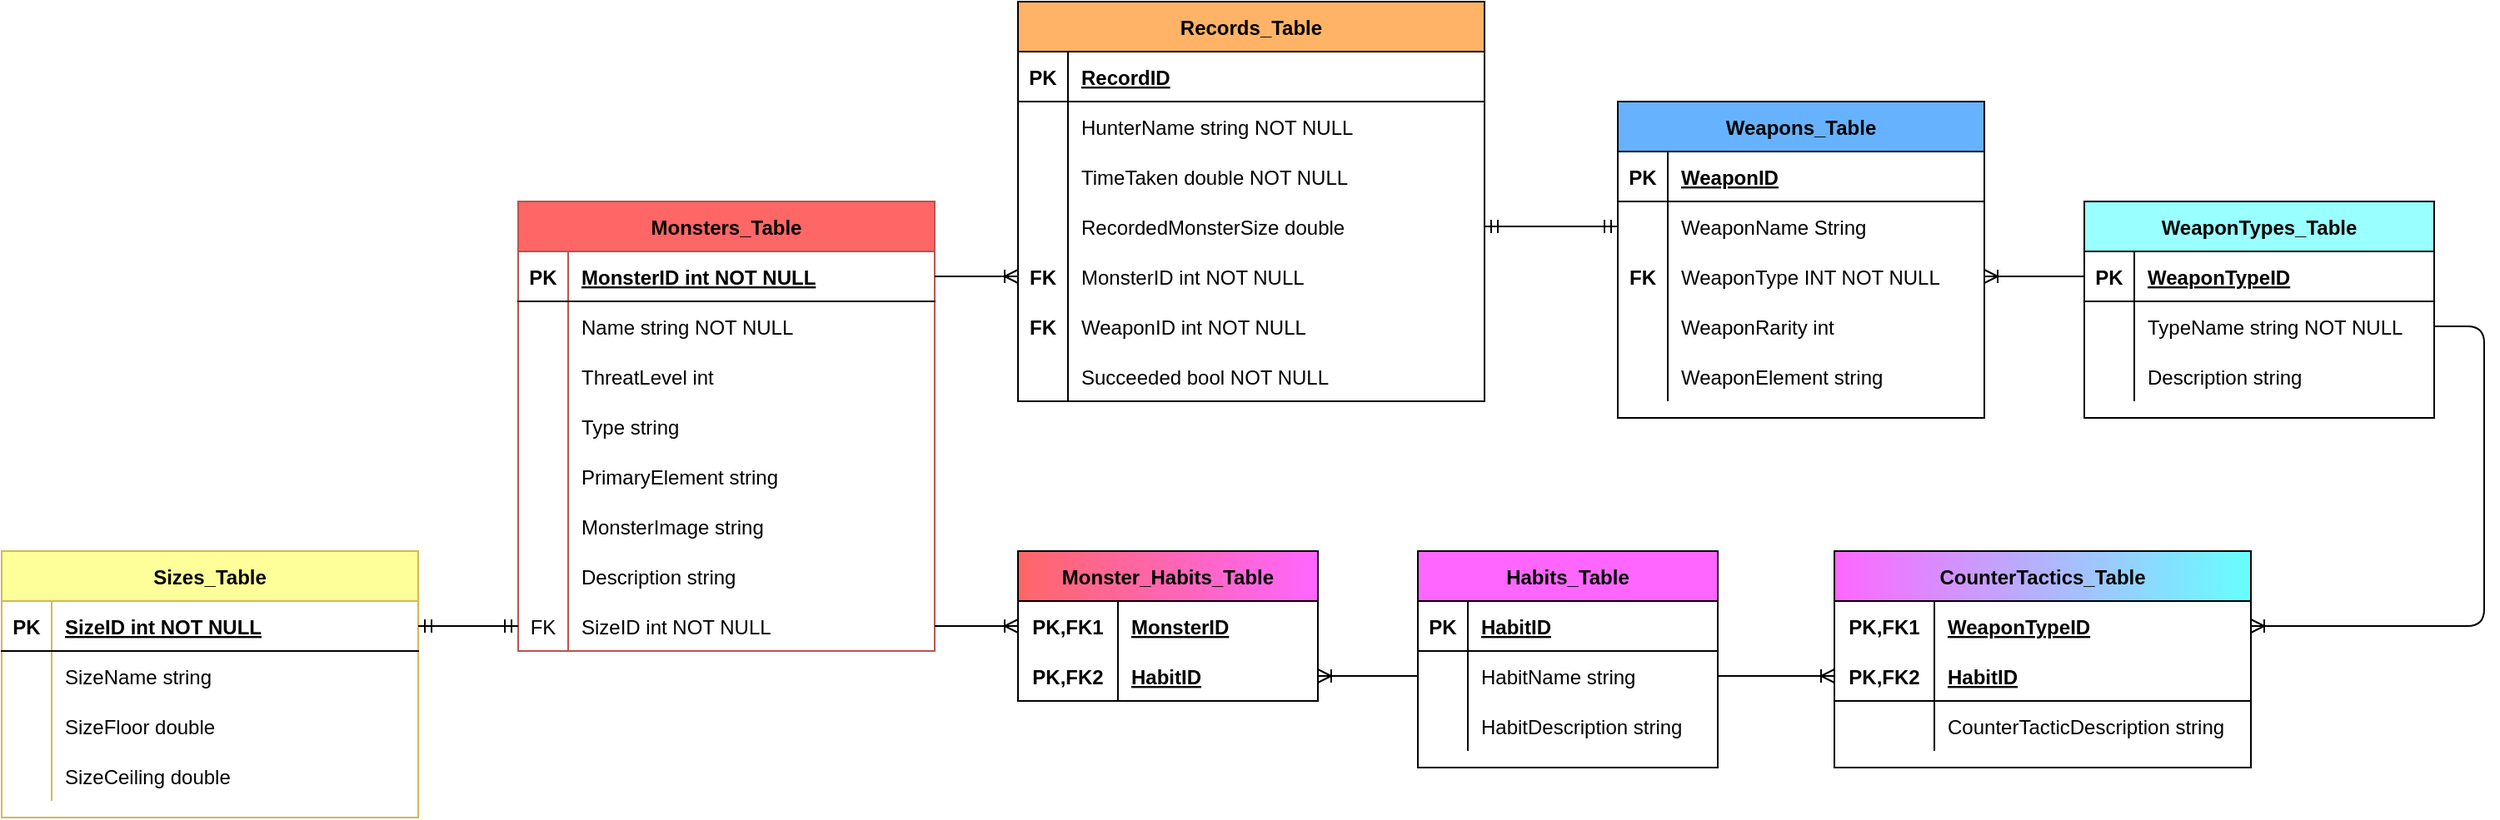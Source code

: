 <mxfile version="14.9.3" type="device"><diagram id="R2lEEEUBdFMjLlhIrx00" name="Page-1"><mxGraphModel dx="2523" dy="896" grid="1" gridSize="10" guides="1" tooltips="1" connect="1" arrows="1" fold="1" page="1" pageScale="1" pageWidth="850" pageHeight="1100" background="none" math="0" shadow="0" extFonts="Permanent Marker^https://fonts.googleapis.com/css?family=Permanent+Marker"><root><mxCell id="0"/><mxCell id="1" parent="0"/><mxCell id="C-vyLk0tnHw3VtMMgP7b-2" value="Sizes_Table" style="shape=table;startSize=30;container=1;collapsible=1;childLayout=tableLayout;fixedRows=1;rowLines=0;fontStyle=1;align=center;resizeLast=1;strokeColor=#d6b656;fillColor=#FFFF99;" parent="1" vertex="1"><mxGeometry x="-420" y="460" width="250" height="160" as="geometry"/></mxCell><mxCell id="C-vyLk0tnHw3VtMMgP7b-3" value="" style="shape=partialRectangle;collapsible=0;dropTarget=0;pointerEvents=0;fillColor=none;points=[[0,0.5],[1,0.5]];portConstraint=eastwest;top=0;left=0;right=0;bottom=1;" parent="C-vyLk0tnHw3VtMMgP7b-2" vertex="1"><mxGeometry y="30" width="250" height="30" as="geometry"/></mxCell><mxCell id="C-vyLk0tnHw3VtMMgP7b-4" value="PK" style="shape=partialRectangle;overflow=hidden;connectable=0;fillColor=none;top=0;left=0;bottom=0;right=0;fontStyle=1;" parent="C-vyLk0tnHw3VtMMgP7b-3" vertex="1"><mxGeometry width="30" height="30" as="geometry"/></mxCell><mxCell id="C-vyLk0tnHw3VtMMgP7b-5" value="SizeID int NOT NULL" style="shape=partialRectangle;overflow=hidden;connectable=0;fillColor=none;top=0;left=0;bottom=0;right=0;align=left;spacingLeft=6;fontStyle=5;" parent="C-vyLk0tnHw3VtMMgP7b-3" vertex="1"><mxGeometry x="30" width="220" height="30" as="geometry"/></mxCell><mxCell id="C-vyLk0tnHw3VtMMgP7b-6" value="" style="shape=partialRectangle;collapsible=0;dropTarget=0;pointerEvents=0;fillColor=none;points=[[0,0.5],[1,0.5]];portConstraint=eastwest;top=0;left=0;right=0;bottom=0;" parent="C-vyLk0tnHw3VtMMgP7b-2" vertex="1"><mxGeometry y="60" width="250" height="30" as="geometry"/></mxCell><mxCell id="C-vyLk0tnHw3VtMMgP7b-7" value="" style="shape=partialRectangle;overflow=hidden;connectable=0;fillColor=none;top=0;left=0;bottom=0;right=0;" parent="C-vyLk0tnHw3VtMMgP7b-6" vertex="1"><mxGeometry width="30" height="30" as="geometry"/></mxCell><mxCell id="C-vyLk0tnHw3VtMMgP7b-8" value="SizeName string" style="shape=partialRectangle;overflow=hidden;connectable=0;fillColor=none;top=0;left=0;bottom=0;right=0;align=left;spacingLeft=6;" parent="C-vyLk0tnHw3VtMMgP7b-6" vertex="1"><mxGeometry x="30" width="220" height="30" as="geometry"/></mxCell><mxCell id="C-vyLk0tnHw3VtMMgP7b-9" value="" style="shape=partialRectangle;collapsible=0;dropTarget=0;pointerEvents=0;fillColor=none;points=[[0,0.5],[1,0.5]];portConstraint=eastwest;top=0;left=0;right=0;bottom=0;" parent="C-vyLk0tnHw3VtMMgP7b-2" vertex="1"><mxGeometry y="90" width="250" height="30" as="geometry"/></mxCell><mxCell id="C-vyLk0tnHw3VtMMgP7b-10" value="" style="shape=partialRectangle;overflow=hidden;connectable=0;fillColor=none;top=0;left=0;bottom=0;right=0;" parent="C-vyLk0tnHw3VtMMgP7b-9" vertex="1"><mxGeometry width="30" height="30" as="geometry"/></mxCell><mxCell id="C-vyLk0tnHw3VtMMgP7b-11" value="SizeFloor double" style="shape=partialRectangle;overflow=hidden;connectable=0;fillColor=none;top=0;left=0;bottom=0;right=0;align=left;spacingLeft=6;" parent="C-vyLk0tnHw3VtMMgP7b-9" vertex="1"><mxGeometry x="30" width="220" height="30" as="geometry"/></mxCell><mxCell id="NwAMwx6ZQYMS0tNqNOIO-23" style="shape=partialRectangle;collapsible=0;dropTarget=0;pointerEvents=0;fillColor=none;points=[[0,0.5],[1,0.5]];portConstraint=eastwest;top=0;left=0;right=0;bottom=0;" vertex="1" parent="C-vyLk0tnHw3VtMMgP7b-2"><mxGeometry y="120" width="250" height="30" as="geometry"/></mxCell><mxCell id="NwAMwx6ZQYMS0tNqNOIO-24" style="shape=partialRectangle;overflow=hidden;connectable=0;fillColor=none;top=0;left=0;bottom=0;right=0;" vertex="1" parent="NwAMwx6ZQYMS0tNqNOIO-23"><mxGeometry width="30" height="30" as="geometry"/></mxCell><mxCell id="NwAMwx6ZQYMS0tNqNOIO-25" value="SizeCeiling double" style="shape=partialRectangle;overflow=hidden;connectable=0;fillColor=none;top=0;left=0;bottom=0;right=0;align=left;spacingLeft=6;" vertex="1" parent="NwAMwx6ZQYMS0tNqNOIO-23"><mxGeometry x="30" width="220" height="30" as="geometry"/></mxCell><mxCell id="C-vyLk0tnHw3VtMMgP7b-23" value="Monsters_Table" style="shape=table;startSize=30;container=1;collapsible=1;childLayout=tableLayout;fixedRows=1;rowLines=0;fontStyle=1;align=center;resizeLast=1;strokeColor=#b85450;fillColor=#FF6666;" parent="1" vertex="1"><mxGeometry x="-110" y="250" width="250" height="270" as="geometry"/></mxCell><mxCell id="C-vyLk0tnHw3VtMMgP7b-24" value="" style="shape=partialRectangle;collapsible=0;dropTarget=0;pointerEvents=0;fillColor=none;points=[[0,0.5],[1,0.5]];portConstraint=eastwest;top=0;left=0;right=0;bottom=1;" parent="C-vyLk0tnHw3VtMMgP7b-23" vertex="1"><mxGeometry y="30" width="250" height="30" as="geometry"/></mxCell><mxCell id="C-vyLk0tnHw3VtMMgP7b-25" value="PK" style="shape=partialRectangle;overflow=hidden;connectable=0;fillColor=none;top=0;left=0;bottom=0;right=0;fontStyle=1;" parent="C-vyLk0tnHw3VtMMgP7b-24" vertex="1"><mxGeometry width="30" height="30" as="geometry"/></mxCell><mxCell id="C-vyLk0tnHw3VtMMgP7b-26" value="MonsterID int NOT NULL" style="shape=partialRectangle;overflow=hidden;connectable=0;fillColor=none;top=0;left=0;bottom=0;right=0;align=left;spacingLeft=6;fontStyle=5;" parent="C-vyLk0tnHw3VtMMgP7b-24" vertex="1"><mxGeometry x="30" width="220" height="30" as="geometry"/></mxCell><mxCell id="C-vyLk0tnHw3VtMMgP7b-27" value="" style="shape=partialRectangle;collapsible=0;dropTarget=0;pointerEvents=0;fillColor=none;points=[[0,0.5],[1,0.5]];portConstraint=eastwest;top=0;left=0;right=0;bottom=0;" parent="C-vyLk0tnHw3VtMMgP7b-23" vertex="1"><mxGeometry y="60" width="250" height="30" as="geometry"/></mxCell><mxCell id="C-vyLk0tnHw3VtMMgP7b-28" value="" style="shape=partialRectangle;overflow=hidden;connectable=0;fillColor=none;top=0;left=0;bottom=0;right=0;" parent="C-vyLk0tnHw3VtMMgP7b-27" vertex="1"><mxGeometry width="30" height="30" as="geometry"/></mxCell><mxCell id="C-vyLk0tnHw3VtMMgP7b-29" value="Name string NOT NULL" style="shape=partialRectangle;overflow=hidden;connectable=0;fillColor=none;top=0;left=0;bottom=0;right=0;align=left;spacingLeft=6;" parent="C-vyLk0tnHw3VtMMgP7b-27" vertex="1"><mxGeometry x="30" width="220" height="30" as="geometry"/></mxCell><mxCell id="NwAMwx6ZQYMS0tNqNOIO-2" style="shape=partialRectangle;collapsible=0;dropTarget=0;pointerEvents=0;fillColor=none;points=[[0,0.5],[1,0.5]];portConstraint=eastwest;top=0;left=0;right=0;bottom=0;" vertex="1" parent="C-vyLk0tnHw3VtMMgP7b-23"><mxGeometry y="90" width="250" height="30" as="geometry"/></mxCell><mxCell id="NwAMwx6ZQYMS0tNqNOIO-3" style="shape=partialRectangle;overflow=hidden;connectable=0;fillColor=none;top=0;left=0;bottom=0;right=0;" vertex="1" parent="NwAMwx6ZQYMS0tNqNOIO-2"><mxGeometry width="30" height="30" as="geometry"/></mxCell><mxCell id="NwAMwx6ZQYMS0tNqNOIO-4" value="ThreatLevel int " style="shape=partialRectangle;overflow=hidden;connectable=0;fillColor=none;top=0;left=0;bottom=0;right=0;align=left;spacingLeft=6;" vertex="1" parent="NwAMwx6ZQYMS0tNqNOIO-2"><mxGeometry x="30" width="220" height="30" as="geometry"/></mxCell><mxCell id="NwAMwx6ZQYMS0tNqNOIO-11" style="shape=partialRectangle;collapsible=0;dropTarget=0;pointerEvents=0;fillColor=none;points=[[0,0.5],[1,0.5]];portConstraint=eastwest;top=0;left=0;right=0;bottom=0;" vertex="1" parent="C-vyLk0tnHw3VtMMgP7b-23"><mxGeometry y="120" width="250" height="30" as="geometry"/></mxCell><mxCell id="NwAMwx6ZQYMS0tNqNOIO-12" style="shape=partialRectangle;overflow=hidden;connectable=0;fillColor=none;top=0;left=0;bottom=0;right=0;" vertex="1" parent="NwAMwx6ZQYMS0tNqNOIO-11"><mxGeometry width="30" height="30" as="geometry"/></mxCell><mxCell id="NwAMwx6ZQYMS0tNqNOIO-13" value="Type string" style="shape=partialRectangle;overflow=hidden;connectable=0;fillColor=none;top=0;left=0;bottom=0;right=0;align=left;spacingLeft=6;" vertex="1" parent="NwAMwx6ZQYMS0tNqNOIO-11"><mxGeometry x="30" width="220" height="30" as="geometry"/></mxCell><mxCell id="NwAMwx6ZQYMS0tNqNOIO-8" style="shape=partialRectangle;collapsible=0;dropTarget=0;pointerEvents=0;fillColor=none;points=[[0,0.5],[1,0.5]];portConstraint=eastwest;top=0;left=0;right=0;bottom=0;" vertex="1" parent="C-vyLk0tnHw3VtMMgP7b-23"><mxGeometry y="150" width="250" height="30" as="geometry"/></mxCell><mxCell id="NwAMwx6ZQYMS0tNqNOIO-9" style="shape=partialRectangle;overflow=hidden;connectable=0;fillColor=none;top=0;left=0;bottom=0;right=0;" vertex="1" parent="NwAMwx6ZQYMS0tNqNOIO-8"><mxGeometry width="30" height="30" as="geometry"/></mxCell><mxCell id="NwAMwx6ZQYMS0tNqNOIO-10" value="PrimaryElement string" style="shape=partialRectangle;overflow=hidden;connectable=0;fillColor=none;top=0;left=0;bottom=0;right=0;align=left;spacingLeft=6;" vertex="1" parent="NwAMwx6ZQYMS0tNqNOIO-8"><mxGeometry x="30" width="220" height="30" as="geometry"/></mxCell><mxCell id="NwAMwx6ZQYMS0tNqNOIO-5" style="shape=partialRectangle;collapsible=0;dropTarget=0;pointerEvents=0;fillColor=none;points=[[0,0.5],[1,0.5]];portConstraint=eastwest;top=0;left=0;right=0;bottom=0;" vertex="1" parent="C-vyLk0tnHw3VtMMgP7b-23"><mxGeometry y="180" width="250" height="30" as="geometry"/></mxCell><mxCell id="NwAMwx6ZQYMS0tNqNOIO-6" style="shape=partialRectangle;overflow=hidden;connectable=0;fillColor=none;top=0;left=0;bottom=0;right=0;" vertex="1" parent="NwAMwx6ZQYMS0tNqNOIO-5"><mxGeometry width="30" height="30" as="geometry"/></mxCell><mxCell id="NwAMwx6ZQYMS0tNqNOIO-7" value="MonsterImage string" style="shape=partialRectangle;overflow=hidden;connectable=0;fillColor=none;top=0;left=0;bottom=0;right=0;align=left;spacingLeft=6;" vertex="1" parent="NwAMwx6ZQYMS0tNqNOIO-5"><mxGeometry x="30" width="220" height="30" as="geometry"/></mxCell><mxCell id="NwAMwx6ZQYMS0tNqNOIO-20" style="shape=partialRectangle;collapsible=0;dropTarget=0;pointerEvents=0;fillColor=none;points=[[0,0.5],[1,0.5]];portConstraint=eastwest;top=0;left=0;right=0;bottom=0;" vertex="1" parent="C-vyLk0tnHw3VtMMgP7b-23"><mxGeometry y="210" width="250" height="30" as="geometry"/></mxCell><mxCell id="NwAMwx6ZQYMS0tNqNOIO-21" style="shape=partialRectangle;overflow=hidden;connectable=0;fillColor=none;top=0;left=0;bottom=0;right=0;" vertex="1" parent="NwAMwx6ZQYMS0tNqNOIO-20"><mxGeometry width="30" height="30" as="geometry"/></mxCell><mxCell id="NwAMwx6ZQYMS0tNqNOIO-22" value="Description string" style="shape=partialRectangle;overflow=hidden;connectable=0;fillColor=none;top=0;left=0;bottom=0;right=0;align=left;spacingLeft=6;" vertex="1" parent="NwAMwx6ZQYMS0tNqNOIO-20"><mxGeometry x="30" width="220" height="30" as="geometry"/></mxCell><mxCell id="NwAMwx6ZQYMS0tNqNOIO-17" style="shape=partialRectangle;collapsible=0;dropTarget=0;pointerEvents=0;fillColor=none;points=[[0,0.5],[1,0.5]];portConstraint=eastwest;top=0;left=0;right=0;bottom=0;" vertex="1" parent="C-vyLk0tnHw3VtMMgP7b-23"><mxGeometry y="240" width="250" height="30" as="geometry"/></mxCell><mxCell id="NwAMwx6ZQYMS0tNqNOIO-18" value="FK" style="shape=partialRectangle;overflow=hidden;connectable=0;fillColor=none;top=0;left=0;bottom=0;right=0;" vertex="1" parent="NwAMwx6ZQYMS0tNqNOIO-17"><mxGeometry width="30" height="30" as="geometry"/></mxCell><mxCell id="NwAMwx6ZQYMS0tNqNOIO-19" value="SizeID int NOT NULL" style="shape=partialRectangle;overflow=hidden;connectable=0;fillColor=none;top=0;left=0;bottom=0;right=0;align=left;spacingLeft=6;" vertex="1" parent="NwAMwx6ZQYMS0tNqNOIO-17"><mxGeometry x="30" width="220" height="30" as="geometry"/></mxCell><mxCell id="NwAMwx6ZQYMS0tNqNOIO-48" value="Habits_Table" style="shape=table;startSize=30;container=1;collapsible=1;childLayout=tableLayout;fixedRows=1;rowLines=0;fontStyle=1;align=center;resizeLast=1;fillColor=#FF66FF;" vertex="1" parent="1"><mxGeometry x="430" y="460" width="180" height="130" as="geometry"/></mxCell><mxCell id="NwAMwx6ZQYMS0tNqNOIO-49" value="" style="shape=partialRectangle;collapsible=0;dropTarget=0;pointerEvents=0;fillColor=none;top=0;left=0;bottom=1;right=0;points=[[0,0.5],[1,0.5]];portConstraint=eastwest;" vertex="1" parent="NwAMwx6ZQYMS0tNqNOIO-48"><mxGeometry y="30" width="180" height="30" as="geometry"/></mxCell><mxCell id="NwAMwx6ZQYMS0tNqNOIO-50" value="PK" style="shape=partialRectangle;connectable=0;fillColor=none;top=0;left=0;bottom=0;right=0;fontStyle=1;overflow=hidden;" vertex="1" parent="NwAMwx6ZQYMS0tNqNOIO-49"><mxGeometry width="30" height="30" as="geometry"/></mxCell><mxCell id="NwAMwx6ZQYMS0tNqNOIO-51" value="HabitID" style="shape=partialRectangle;connectable=0;fillColor=none;top=0;left=0;bottom=0;right=0;align=left;spacingLeft=6;fontStyle=5;overflow=hidden;" vertex="1" parent="NwAMwx6ZQYMS0tNqNOIO-49"><mxGeometry x="30" width="150" height="30" as="geometry"/></mxCell><mxCell id="NwAMwx6ZQYMS0tNqNOIO-52" value="" style="shape=partialRectangle;collapsible=0;dropTarget=0;pointerEvents=0;fillColor=none;top=0;left=0;bottom=0;right=0;points=[[0,0.5],[1,0.5]];portConstraint=eastwest;" vertex="1" parent="NwAMwx6ZQYMS0tNqNOIO-48"><mxGeometry y="60" width="180" height="30" as="geometry"/></mxCell><mxCell id="NwAMwx6ZQYMS0tNqNOIO-53" value="" style="shape=partialRectangle;connectable=0;fillColor=none;top=0;left=0;bottom=0;right=0;editable=1;overflow=hidden;" vertex="1" parent="NwAMwx6ZQYMS0tNqNOIO-52"><mxGeometry width="30" height="30" as="geometry"/></mxCell><mxCell id="NwAMwx6ZQYMS0tNqNOIO-54" value="HabitName string" style="shape=partialRectangle;connectable=0;fillColor=none;top=0;left=0;bottom=0;right=0;align=left;spacingLeft=6;overflow=hidden;" vertex="1" parent="NwAMwx6ZQYMS0tNqNOIO-52"><mxGeometry x="30" width="150" height="30" as="geometry"/></mxCell><mxCell id="NwAMwx6ZQYMS0tNqNOIO-55" value="" style="shape=partialRectangle;collapsible=0;dropTarget=0;pointerEvents=0;fillColor=none;top=0;left=0;bottom=0;right=0;points=[[0,0.5],[1,0.5]];portConstraint=eastwest;" vertex="1" parent="NwAMwx6ZQYMS0tNqNOIO-48"><mxGeometry y="90" width="180" height="30" as="geometry"/></mxCell><mxCell id="NwAMwx6ZQYMS0tNqNOIO-56" value="" style="shape=partialRectangle;connectable=0;fillColor=none;top=0;left=0;bottom=0;right=0;editable=1;overflow=hidden;" vertex="1" parent="NwAMwx6ZQYMS0tNqNOIO-55"><mxGeometry width="30" height="30" as="geometry"/></mxCell><mxCell id="NwAMwx6ZQYMS0tNqNOIO-57" value="HabitDescription string" style="shape=partialRectangle;connectable=0;fillColor=none;top=0;left=0;bottom=0;right=0;align=left;spacingLeft=6;overflow=hidden;" vertex="1" parent="NwAMwx6ZQYMS0tNqNOIO-55"><mxGeometry x="30" width="150" height="30" as="geometry"/></mxCell><mxCell id="NwAMwx6ZQYMS0tNqNOIO-74" value="CounterTactics_Table" style="shape=table;startSize=30;container=1;collapsible=1;childLayout=tableLayout;fixedRows=1;rowLines=0;fontStyle=1;align=center;resizeLast=1;gradientDirection=east;fillColor=#FF66FF;gradientColor=#66FFFF;" vertex="1" parent="1"><mxGeometry x="680" y="460" width="250" height="130" as="geometry"/></mxCell><mxCell id="NwAMwx6ZQYMS0tNqNOIO-75" value="" style="shape=partialRectangle;collapsible=0;dropTarget=0;pointerEvents=0;fillColor=none;top=0;left=0;bottom=0;right=0;points=[[0,0.5],[1,0.5]];portConstraint=eastwest;" vertex="1" parent="NwAMwx6ZQYMS0tNqNOIO-74"><mxGeometry y="30" width="250" height="30" as="geometry"/></mxCell><mxCell id="NwAMwx6ZQYMS0tNqNOIO-76" value="PK,FK1" style="shape=partialRectangle;connectable=0;fillColor=none;top=0;left=0;bottom=0;right=0;fontStyle=1;overflow=hidden;" vertex="1" parent="NwAMwx6ZQYMS0tNqNOIO-75"><mxGeometry width="60" height="30" as="geometry"/></mxCell><mxCell id="NwAMwx6ZQYMS0tNqNOIO-77" value="WeaponTypeID" style="shape=partialRectangle;connectable=0;fillColor=none;top=0;left=0;bottom=0;right=0;align=left;spacingLeft=6;fontStyle=5;overflow=hidden;" vertex="1" parent="NwAMwx6ZQYMS0tNqNOIO-75"><mxGeometry x="60" width="190" height="30" as="geometry"/></mxCell><mxCell id="NwAMwx6ZQYMS0tNqNOIO-78" value="" style="shape=partialRectangle;collapsible=0;dropTarget=0;pointerEvents=0;fillColor=none;top=0;left=0;bottom=1;right=0;points=[[0,0.5],[1,0.5]];portConstraint=eastwest;" vertex="1" parent="NwAMwx6ZQYMS0tNqNOIO-74"><mxGeometry y="60" width="250" height="30" as="geometry"/></mxCell><mxCell id="NwAMwx6ZQYMS0tNqNOIO-79" value="PK,FK2" style="shape=partialRectangle;connectable=0;fillColor=none;top=0;left=0;bottom=0;right=0;fontStyle=1;overflow=hidden;" vertex="1" parent="NwAMwx6ZQYMS0tNqNOIO-78"><mxGeometry width="60" height="30" as="geometry"/></mxCell><mxCell id="NwAMwx6ZQYMS0tNqNOIO-80" value="HabitID" style="shape=partialRectangle;connectable=0;fillColor=none;top=0;left=0;bottom=0;right=0;align=left;spacingLeft=6;fontStyle=5;overflow=hidden;" vertex="1" parent="NwAMwx6ZQYMS0tNqNOIO-78"><mxGeometry x="60" width="190" height="30" as="geometry"/></mxCell><mxCell id="NwAMwx6ZQYMS0tNqNOIO-81" value="" style="shape=partialRectangle;collapsible=0;dropTarget=0;pointerEvents=0;fillColor=none;top=0;left=0;bottom=0;right=0;points=[[0,0.5],[1,0.5]];portConstraint=eastwest;" vertex="1" parent="NwAMwx6ZQYMS0tNqNOIO-74"><mxGeometry y="90" width="250" height="30" as="geometry"/></mxCell><mxCell id="NwAMwx6ZQYMS0tNqNOIO-82" value="" style="shape=partialRectangle;connectable=0;fillColor=none;top=0;left=0;bottom=0;right=0;editable=1;overflow=hidden;" vertex="1" parent="NwAMwx6ZQYMS0tNqNOIO-81"><mxGeometry width="60" height="30" as="geometry"/></mxCell><mxCell id="NwAMwx6ZQYMS0tNqNOIO-83" value="CounterTacticDescription string" style="shape=partialRectangle;connectable=0;fillColor=none;top=0;left=0;bottom=0;right=0;align=left;spacingLeft=6;overflow=hidden;" vertex="1" parent="NwAMwx6ZQYMS0tNqNOIO-81"><mxGeometry x="60" width="190" height="30" as="geometry"/></mxCell><mxCell id="NwAMwx6ZQYMS0tNqNOIO-87" value="Records_Table" style="shape=table;startSize=30;container=1;collapsible=1;childLayout=tableLayout;fixedRows=1;rowLines=0;fontStyle=1;align=center;resizeLast=1;fillColor=#FFB366;" vertex="1" parent="1"><mxGeometry x="190" y="130" width="280" height="240" as="geometry"/></mxCell><mxCell id="NwAMwx6ZQYMS0tNqNOIO-88" value="" style="shape=partialRectangle;collapsible=0;dropTarget=0;pointerEvents=0;fillColor=none;top=0;left=0;bottom=1;right=0;points=[[0,0.5],[1,0.5]];portConstraint=eastwest;" vertex="1" parent="NwAMwx6ZQYMS0tNqNOIO-87"><mxGeometry y="30" width="280" height="30" as="geometry"/></mxCell><mxCell id="NwAMwx6ZQYMS0tNqNOIO-89" value="PK" style="shape=partialRectangle;connectable=0;fillColor=none;top=0;left=0;bottom=0;right=0;fontStyle=1;overflow=hidden;" vertex="1" parent="NwAMwx6ZQYMS0tNqNOIO-88"><mxGeometry width="30" height="30" as="geometry"/></mxCell><mxCell id="NwAMwx6ZQYMS0tNqNOIO-90" value="RecordID" style="shape=partialRectangle;connectable=0;fillColor=none;top=0;left=0;bottom=0;right=0;align=left;spacingLeft=6;fontStyle=5;overflow=hidden;" vertex="1" parent="NwAMwx6ZQYMS0tNqNOIO-88"><mxGeometry x="30" width="250" height="30" as="geometry"/></mxCell><mxCell id="NwAMwx6ZQYMS0tNqNOIO-91" value="" style="shape=partialRectangle;collapsible=0;dropTarget=0;pointerEvents=0;fillColor=none;top=0;left=0;bottom=0;right=0;points=[[0,0.5],[1,0.5]];portConstraint=eastwest;" vertex="1" parent="NwAMwx6ZQYMS0tNqNOIO-87"><mxGeometry y="60" width="280" height="30" as="geometry"/></mxCell><mxCell id="NwAMwx6ZQYMS0tNqNOIO-92" value="" style="shape=partialRectangle;connectable=0;fillColor=none;top=0;left=0;bottom=0;right=0;editable=1;overflow=hidden;" vertex="1" parent="NwAMwx6ZQYMS0tNqNOIO-91"><mxGeometry width="30" height="30" as="geometry"/></mxCell><mxCell id="NwAMwx6ZQYMS0tNqNOIO-93" value="HunterName string NOT NULL" style="shape=partialRectangle;connectable=0;fillColor=none;top=0;left=0;bottom=0;right=0;align=left;spacingLeft=6;overflow=hidden;" vertex="1" parent="NwAMwx6ZQYMS0tNqNOIO-91"><mxGeometry x="30" width="250" height="30" as="geometry"/></mxCell><mxCell id="NwAMwx6ZQYMS0tNqNOIO-94" value="" style="shape=partialRectangle;collapsible=0;dropTarget=0;pointerEvents=0;fillColor=none;top=0;left=0;bottom=0;right=0;points=[[0,0.5],[1,0.5]];portConstraint=eastwest;" vertex="1" parent="NwAMwx6ZQYMS0tNqNOIO-87"><mxGeometry y="90" width="280" height="30" as="geometry"/></mxCell><mxCell id="NwAMwx6ZQYMS0tNqNOIO-95" value="" style="shape=partialRectangle;connectable=0;fillColor=none;top=0;left=0;bottom=0;right=0;editable=1;overflow=hidden;" vertex="1" parent="NwAMwx6ZQYMS0tNqNOIO-94"><mxGeometry width="30" height="30" as="geometry"/></mxCell><mxCell id="NwAMwx6ZQYMS0tNqNOIO-96" value="TimeTaken double NOT NULL" style="shape=partialRectangle;connectable=0;fillColor=none;top=0;left=0;bottom=0;right=0;align=left;spacingLeft=6;overflow=hidden;" vertex="1" parent="NwAMwx6ZQYMS0tNqNOIO-94"><mxGeometry x="30" width="250" height="30" as="geometry"/></mxCell><mxCell id="NwAMwx6ZQYMS0tNqNOIO-97" value="" style="shape=partialRectangle;collapsible=0;dropTarget=0;pointerEvents=0;fillColor=none;top=0;left=0;bottom=0;right=0;points=[[0,0.5],[1,0.5]];portConstraint=eastwest;" vertex="1" parent="NwAMwx6ZQYMS0tNqNOIO-87"><mxGeometry y="120" width="280" height="30" as="geometry"/></mxCell><mxCell id="NwAMwx6ZQYMS0tNqNOIO-98" value="" style="shape=partialRectangle;connectable=0;fillColor=none;top=0;left=0;bottom=0;right=0;editable=1;overflow=hidden;" vertex="1" parent="NwAMwx6ZQYMS0tNqNOIO-97"><mxGeometry width="30" height="30" as="geometry"/></mxCell><mxCell id="NwAMwx6ZQYMS0tNqNOIO-99" value="RecordedMonsterSize double" style="shape=partialRectangle;connectable=0;fillColor=none;top=0;left=0;bottom=0;right=0;align=left;spacingLeft=6;overflow=hidden;" vertex="1" parent="NwAMwx6ZQYMS0tNqNOIO-97"><mxGeometry x="30" width="250" height="30" as="geometry"/></mxCell><mxCell id="NwAMwx6ZQYMS0tNqNOIO-100" style="shape=partialRectangle;collapsible=0;dropTarget=0;pointerEvents=0;fillColor=none;top=0;left=0;bottom=0;right=0;points=[[0,0.5],[1,0.5]];portConstraint=eastwest;" vertex="1" parent="NwAMwx6ZQYMS0tNqNOIO-87"><mxGeometry y="150" width="280" height="30" as="geometry"/></mxCell><mxCell id="NwAMwx6ZQYMS0tNqNOIO-101" value="FK" style="shape=partialRectangle;connectable=0;fillColor=none;top=0;left=0;bottom=0;right=0;editable=1;overflow=hidden;fontStyle=1" vertex="1" parent="NwAMwx6ZQYMS0tNqNOIO-100"><mxGeometry width="30" height="30" as="geometry"/></mxCell><mxCell id="NwAMwx6ZQYMS0tNqNOIO-102" value="MonsterID int NOT NULL" style="shape=partialRectangle;connectable=0;fillColor=none;top=0;left=0;bottom=0;right=0;align=left;spacingLeft=6;overflow=hidden;" vertex="1" parent="NwAMwx6ZQYMS0tNqNOIO-100"><mxGeometry x="30" width="250" height="30" as="geometry"/></mxCell><mxCell id="NwAMwx6ZQYMS0tNqNOIO-103" style="shape=partialRectangle;collapsible=0;dropTarget=0;pointerEvents=0;fillColor=none;top=0;left=0;bottom=0;right=0;points=[[0,0.5],[1,0.5]];portConstraint=eastwest;" vertex="1" parent="NwAMwx6ZQYMS0tNqNOIO-87"><mxGeometry y="180" width="280" height="30" as="geometry"/></mxCell><mxCell id="NwAMwx6ZQYMS0tNqNOIO-104" value="FK" style="shape=partialRectangle;connectable=0;fillColor=none;top=0;left=0;bottom=0;right=0;editable=1;overflow=hidden;fontStyle=1" vertex="1" parent="NwAMwx6ZQYMS0tNqNOIO-103"><mxGeometry width="30" height="30" as="geometry"/></mxCell><mxCell id="NwAMwx6ZQYMS0tNqNOIO-105" value="WeaponID int NOT NULL" style="shape=partialRectangle;connectable=0;fillColor=none;top=0;left=0;bottom=0;right=0;align=left;spacingLeft=6;overflow=hidden;" vertex="1" parent="NwAMwx6ZQYMS0tNqNOIO-103"><mxGeometry x="30" width="250" height="30" as="geometry"/></mxCell><mxCell id="NwAMwx6ZQYMS0tNqNOIO-151" style="shape=partialRectangle;collapsible=0;dropTarget=0;pointerEvents=0;fillColor=none;top=0;left=0;bottom=0;right=0;points=[[0,0.5],[1,0.5]];portConstraint=eastwest;" vertex="1" parent="NwAMwx6ZQYMS0tNqNOIO-87"><mxGeometry y="210" width="280" height="30" as="geometry"/></mxCell><mxCell id="NwAMwx6ZQYMS0tNqNOIO-152" style="shape=partialRectangle;connectable=0;fillColor=none;top=0;left=0;bottom=0;right=0;editable=1;overflow=hidden;fontStyle=1" vertex="1" parent="NwAMwx6ZQYMS0tNqNOIO-151"><mxGeometry width="30" height="30" as="geometry"/></mxCell><mxCell id="NwAMwx6ZQYMS0tNqNOIO-153" value="Succeeded bool NOT NULL" style="shape=partialRectangle;connectable=0;fillColor=none;top=0;left=0;bottom=0;right=0;align=left;spacingLeft=6;overflow=hidden;" vertex="1" parent="NwAMwx6ZQYMS0tNqNOIO-151"><mxGeometry x="30" width="250" height="30" as="geometry"/></mxCell><mxCell id="NwAMwx6ZQYMS0tNqNOIO-106" value="Weapons_Table" style="shape=table;startSize=30;container=1;collapsible=1;childLayout=tableLayout;fixedRows=1;rowLines=0;fontStyle=1;align=center;resizeLast=1;fillColor=#66B2FF;" vertex="1" parent="1"><mxGeometry x="550" y="190" width="220" height="190" as="geometry"/></mxCell><mxCell id="NwAMwx6ZQYMS0tNqNOIO-107" value="" style="shape=partialRectangle;collapsible=0;dropTarget=0;pointerEvents=0;fillColor=none;top=0;left=0;bottom=1;right=0;points=[[0,0.5],[1,0.5]];portConstraint=eastwest;" vertex="1" parent="NwAMwx6ZQYMS0tNqNOIO-106"><mxGeometry y="30" width="220" height="30" as="geometry"/></mxCell><mxCell id="NwAMwx6ZQYMS0tNqNOIO-108" value="PK" style="shape=partialRectangle;connectable=0;fillColor=none;top=0;left=0;bottom=0;right=0;fontStyle=1;overflow=hidden;" vertex="1" parent="NwAMwx6ZQYMS0tNqNOIO-107"><mxGeometry width="30" height="30" as="geometry"/></mxCell><mxCell id="NwAMwx6ZQYMS0tNqNOIO-109" value="WeaponID" style="shape=partialRectangle;connectable=0;fillColor=none;top=0;left=0;bottom=0;right=0;align=left;spacingLeft=6;fontStyle=5;overflow=hidden;" vertex="1" parent="NwAMwx6ZQYMS0tNqNOIO-107"><mxGeometry x="30" width="190" height="30" as="geometry"/></mxCell><mxCell id="NwAMwx6ZQYMS0tNqNOIO-122" style="shape=partialRectangle;collapsible=0;dropTarget=0;pointerEvents=0;fillColor=none;top=0;left=0;bottom=0;right=0;points=[[0,0.5],[1,0.5]];portConstraint=eastwest;" vertex="1" parent="NwAMwx6ZQYMS0tNqNOIO-106"><mxGeometry y="60" width="220" height="30" as="geometry"/></mxCell><mxCell id="NwAMwx6ZQYMS0tNqNOIO-123" style="shape=partialRectangle;connectable=0;fillColor=none;top=0;left=0;bottom=0;right=0;editable=1;overflow=hidden;" vertex="1" parent="NwAMwx6ZQYMS0tNqNOIO-122"><mxGeometry width="30" height="30" as="geometry"/></mxCell><mxCell id="NwAMwx6ZQYMS0tNqNOIO-124" value="WeaponName String" style="shape=partialRectangle;connectable=0;fillColor=none;top=0;left=0;bottom=0;right=0;align=left;spacingLeft=6;overflow=hidden;" vertex="1" parent="NwAMwx6ZQYMS0tNqNOIO-122"><mxGeometry x="30" width="190" height="30" as="geometry"/></mxCell><mxCell id="NwAMwx6ZQYMS0tNqNOIO-127" style="shape=partialRectangle;collapsible=0;dropTarget=0;pointerEvents=0;fillColor=none;top=0;left=0;bottom=0;right=0;points=[[0,0.5],[1,0.5]];portConstraint=eastwest;" vertex="1" parent="NwAMwx6ZQYMS0tNqNOIO-106"><mxGeometry y="90" width="220" height="30" as="geometry"/></mxCell><mxCell id="NwAMwx6ZQYMS0tNqNOIO-128" value="FK" style="shape=partialRectangle;connectable=0;fillColor=none;top=0;left=0;bottom=0;right=0;editable=1;overflow=hidden;fontStyle=1" vertex="1" parent="NwAMwx6ZQYMS0tNqNOIO-127"><mxGeometry width="30" height="30" as="geometry"/></mxCell><mxCell id="NwAMwx6ZQYMS0tNqNOIO-129" value="WeaponType INT NOT NULL" style="shape=partialRectangle;connectable=0;fillColor=none;top=0;left=0;bottom=0;right=0;align=left;spacingLeft=6;overflow=hidden;" vertex="1" parent="NwAMwx6ZQYMS0tNqNOIO-127"><mxGeometry x="30" width="190" height="30" as="geometry"/></mxCell><mxCell id="NwAMwx6ZQYMS0tNqNOIO-110" value="" style="shape=partialRectangle;collapsible=0;dropTarget=0;pointerEvents=0;fillColor=none;top=0;left=0;bottom=0;right=0;points=[[0,0.5],[1,0.5]];portConstraint=eastwest;" vertex="1" parent="NwAMwx6ZQYMS0tNqNOIO-106"><mxGeometry y="120" width="220" height="30" as="geometry"/></mxCell><mxCell id="NwAMwx6ZQYMS0tNqNOIO-111" value="" style="shape=partialRectangle;connectable=0;fillColor=none;top=0;left=0;bottom=0;right=0;editable=1;overflow=hidden;" vertex="1" parent="NwAMwx6ZQYMS0tNqNOIO-110"><mxGeometry width="30" height="30" as="geometry"/></mxCell><mxCell id="NwAMwx6ZQYMS0tNqNOIO-112" value="WeaponRarity int" style="shape=partialRectangle;connectable=0;fillColor=none;top=0;left=0;bottom=0;right=0;align=left;spacingLeft=6;overflow=hidden;" vertex="1" parent="NwAMwx6ZQYMS0tNqNOIO-110"><mxGeometry x="30" width="190" height="30" as="geometry"/></mxCell><mxCell id="NwAMwx6ZQYMS0tNqNOIO-116" value="" style="shape=partialRectangle;collapsible=0;dropTarget=0;pointerEvents=0;fillColor=none;top=0;left=0;bottom=0;right=0;points=[[0,0.5],[1,0.5]];portConstraint=eastwest;" vertex="1" parent="NwAMwx6ZQYMS0tNqNOIO-106"><mxGeometry y="150" width="220" height="30" as="geometry"/></mxCell><mxCell id="NwAMwx6ZQYMS0tNqNOIO-117" value="" style="shape=partialRectangle;connectable=0;fillColor=none;top=0;left=0;bottom=0;right=0;editable=1;overflow=hidden;" vertex="1" parent="NwAMwx6ZQYMS0tNqNOIO-116"><mxGeometry width="30" height="30" as="geometry"/></mxCell><mxCell id="NwAMwx6ZQYMS0tNqNOIO-118" value="WeaponElement string" style="shape=partialRectangle;connectable=0;fillColor=none;top=0;left=0;bottom=0;right=0;align=left;spacingLeft=6;overflow=hidden;" vertex="1" parent="NwAMwx6ZQYMS0tNqNOIO-116"><mxGeometry x="30" width="190" height="30" as="geometry"/></mxCell><mxCell id="NwAMwx6ZQYMS0tNqNOIO-130" value="" style="edgeStyle=entityRelationEdgeStyle;fontSize=12;html=1;endArrow=ERoneToMany;fontFamily=Helvetica;entryX=0;entryY=0.5;entryDx=0;entryDy=0;exitX=1;exitY=0.5;exitDx=0;exitDy=0;" edge="1" parent="1" source="C-vyLk0tnHw3VtMMgP7b-24" target="NwAMwx6ZQYMS0tNqNOIO-100"><mxGeometry width="100" height="100" relative="1" as="geometry"><mxPoint x="210" y="390" as="sourcePoint"/><mxPoint x="310" y="480" as="targetPoint"/></mxGeometry></mxCell><mxCell id="NwAMwx6ZQYMS0tNqNOIO-131" value="" style="edgeStyle=entityRelationEdgeStyle;fontSize=12;html=1;endArrow=ERmandOne;startArrow=ERmandOne;fontFamily=Helvetica;entryX=1;entryY=0.5;entryDx=0;entryDy=0;exitX=0;exitY=0.5;exitDx=0;exitDy=0;" edge="1" parent="1" source="NwAMwx6ZQYMS0tNqNOIO-122" target="NwAMwx6ZQYMS0tNqNOIO-97"><mxGeometry width="100" height="100" relative="1" as="geometry"><mxPoint x="230" y="410" as="sourcePoint"/><mxPoint x="380" y="430" as="targetPoint"/></mxGeometry></mxCell><mxCell id="NwAMwx6ZQYMS0tNqNOIO-132" value="" style="edgeStyle=entityRelationEdgeStyle;fontSize=12;html=1;endArrow=ERmandOne;startArrow=ERmandOne;fontFamily=Helvetica;entryX=0;entryY=0.5;entryDx=0;entryDy=0;" edge="1" parent="1" source="C-vyLk0tnHw3VtMMgP7b-3" target="NwAMwx6ZQYMS0tNqNOIO-17"><mxGeometry width="100" height="100" relative="1" as="geometry"><mxPoint x="-240" y="630" as="sourcePoint"/><mxPoint x="-140" y="530" as="targetPoint"/></mxGeometry></mxCell><mxCell id="NwAMwx6ZQYMS0tNqNOIO-134" value="" style="edgeStyle=entityRelationEdgeStyle;fontSize=12;html=1;endArrow=ERoneToMany;fontFamily=Helvetica;entryX=1;entryY=0.5;entryDx=0;entryDy=0;exitX=0;exitY=0.5;exitDx=0;exitDy=0;" edge="1" parent="1" source="NwAMwx6ZQYMS0tNqNOIO-52" target="NwAMwx6ZQYMS0tNqNOIO-160"><mxGeometry width="100" height="100" relative="1" as="geometry"><mxPoint x="460" y="640" as="sourcePoint"/><mxPoint x="650" y="530" as="targetPoint"/></mxGeometry></mxCell><mxCell id="NwAMwx6ZQYMS0tNqNOIO-137" value="" style="edgeStyle=entityRelationEdgeStyle;fontSize=12;html=1;endArrow=ERoneToMany;fontFamily=Helvetica;entryX=0;entryY=0.5;entryDx=0;entryDy=0;exitX=1;exitY=0.5;exitDx=0;exitDy=0;" edge="1" parent="1" source="NwAMwx6ZQYMS0tNqNOIO-52" target="NwAMwx6ZQYMS0tNqNOIO-78"><mxGeometry width="100" height="100" relative="1" as="geometry"><mxPoint x="650" y="900" as="sourcePoint"/><mxPoint x="750" y="800" as="targetPoint"/></mxGeometry></mxCell><mxCell id="NwAMwx6ZQYMS0tNqNOIO-138" value="WeaponTypes_Table" style="shape=table;startSize=30;container=1;collapsible=1;childLayout=tableLayout;fixedRows=1;rowLines=0;fontStyle=1;align=center;resizeLast=1;labelBackgroundColor=none;fontFamily=Helvetica;gradientDirection=east;fillColor=#99FFFF;" vertex="1" parent="1"><mxGeometry x="830" y="250" width="210" height="130" as="geometry"/></mxCell><mxCell id="NwAMwx6ZQYMS0tNqNOIO-139" value="" style="shape=partialRectangle;collapsible=0;dropTarget=0;pointerEvents=0;fillColor=none;top=0;left=0;bottom=1;right=0;points=[[0,0.5],[1,0.5]];portConstraint=eastwest;" vertex="1" parent="NwAMwx6ZQYMS0tNqNOIO-138"><mxGeometry y="30" width="210" height="30" as="geometry"/></mxCell><mxCell id="NwAMwx6ZQYMS0tNqNOIO-140" value="PK" style="shape=partialRectangle;connectable=0;fillColor=none;top=0;left=0;bottom=0;right=0;fontStyle=1;overflow=hidden;" vertex="1" parent="NwAMwx6ZQYMS0tNqNOIO-139"><mxGeometry width="30" height="30" as="geometry"/></mxCell><mxCell id="NwAMwx6ZQYMS0tNqNOIO-141" value="WeaponTypeID" style="shape=partialRectangle;connectable=0;fillColor=none;top=0;left=0;bottom=0;right=0;align=left;spacingLeft=6;fontStyle=5;overflow=hidden;" vertex="1" parent="NwAMwx6ZQYMS0tNqNOIO-139"><mxGeometry x="30" width="180" height="30" as="geometry"/></mxCell><mxCell id="NwAMwx6ZQYMS0tNqNOIO-142" value="" style="shape=partialRectangle;collapsible=0;dropTarget=0;pointerEvents=0;fillColor=none;top=0;left=0;bottom=0;right=0;points=[[0,0.5],[1,0.5]];portConstraint=eastwest;" vertex="1" parent="NwAMwx6ZQYMS0tNqNOIO-138"><mxGeometry y="60" width="210" height="30" as="geometry"/></mxCell><mxCell id="NwAMwx6ZQYMS0tNqNOIO-143" value="" style="shape=partialRectangle;connectable=0;fillColor=none;top=0;left=0;bottom=0;right=0;editable=1;overflow=hidden;" vertex="1" parent="NwAMwx6ZQYMS0tNqNOIO-142"><mxGeometry width="30" height="30" as="geometry"/></mxCell><mxCell id="NwAMwx6ZQYMS0tNqNOIO-144" value="TypeName string NOT NULL" style="shape=partialRectangle;connectable=0;fillColor=none;top=0;left=0;bottom=0;right=0;align=left;spacingLeft=6;overflow=hidden;" vertex="1" parent="NwAMwx6ZQYMS0tNqNOIO-142"><mxGeometry x="30" width="180" height="30" as="geometry"/></mxCell><mxCell id="NwAMwx6ZQYMS0tNqNOIO-170" style="shape=partialRectangle;collapsible=0;dropTarget=0;pointerEvents=0;fillColor=none;top=0;left=0;bottom=0;right=0;points=[[0,0.5],[1,0.5]];portConstraint=eastwest;" vertex="1" parent="NwAMwx6ZQYMS0tNqNOIO-138"><mxGeometry y="90" width="210" height="30" as="geometry"/></mxCell><mxCell id="NwAMwx6ZQYMS0tNqNOIO-171" style="shape=partialRectangle;connectable=0;fillColor=none;top=0;left=0;bottom=0;right=0;editable=1;overflow=hidden;" vertex="1" parent="NwAMwx6ZQYMS0tNqNOIO-170"><mxGeometry width="30" height="30" as="geometry"/></mxCell><mxCell id="NwAMwx6ZQYMS0tNqNOIO-172" value="Description string " style="shape=partialRectangle;connectable=0;fillColor=none;top=0;left=0;bottom=0;right=0;align=left;spacingLeft=6;overflow=hidden;" vertex="1" parent="NwAMwx6ZQYMS0tNqNOIO-170"><mxGeometry x="30" width="180" height="30" as="geometry"/></mxCell><mxCell id="NwAMwx6ZQYMS0tNqNOIO-154" value="" style="edgeStyle=entityRelationEdgeStyle;fontSize=12;html=1;endArrow=ERoneToMany;fontFamily=Helvetica;exitX=0;exitY=0.5;exitDx=0;exitDy=0;entryX=1;entryY=0.5;entryDx=0;entryDy=0;" edge="1" parent="1" source="NwAMwx6ZQYMS0tNqNOIO-139" target="NwAMwx6ZQYMS0tNqNOIO-127"><mxGeometry width="100" height="100" relative="1" as="geometry"><mxPoint x="800" y="540" as="sourcePoint"/><mxPoint x="900" y="440" as="targetPoint"/></mxGeometry></mxCell><mxCell id="NwAMwx6ZQYMS0tNqNOIO-155" value="" style="edgeStyle=entityRelationEdgeStyle;fontSize=12;html=1;endArrow=ERoneToMany;fontFamily=Helvetica;entryX=1;entryY=0.5;entryDx=0;entryDy=0;" edge="1" parent="1" source="NwAMwx6ZQYMS0tNqNOIO-142" target="NwAMwx6ZQYMS0tNqNOIO-75"><mxGeometry width="100" height="100" relative="1" as="geometry"><mxPoint x="1080" y="425" as="sourcePoint"/><mxPoint x="1180" y="325" as="targetPoint"/></mxGeometry></mxCell><mxCell id="NwAMwx6ZQYMS0tNqNOIO-156" value="Monster_Habits_Table" style="shape=table;startSize=30;container=1;collapsible=1;childLayout=tableLayout;fixedRows=1;rowLines=0;fontStyle=1;align=center;resizeLast=1;labelBackgroundColor=none;fontFamily=Helvetica;gradientDirection=east;fillColor=#FF6666;gradientColor=#FF66FF;" vertex="1" parent="1"><mxGeometry x="190" y="460" width="180" height="90" as="geometry"/></mxCell><mxCell id="NwAMwx6ZQYMS0tNqNOIO-157" value="" style="shape=partialRectangle;collapsible=0;dropTarget=0;pointerEvents=0;fillColor=none;top=0;left=0;bottom=0;right=0;points=[[0,0.5],[1,0.5]];portConstraint=eastwest;" vertex="1" parent="NwAMwx6ZQYMS0tNqNOIO-156"><mxGeometry y="30" width="180" height="30" as="geometry"/></mxCell><mxCell id="NwAMwx6ZQYMS0tNqNOIO-158" value="PK,FK1" style="shape=partialRectangle;connectable=0;fillColor=none;top=0;left=0;bottom=0;right=0;fontStyle=1;overflow=hidden;" vertex="1" parent="NwAMwx6ZQYMS0tNqNOIO-157"><mxGeometry width="60" height="30" as="geometry"/></mxCell><mxCell id="NwAMwx6ZQYMS0tNqNOIO-159" value="MonsterID" style="shape=partialRectangle;connectable=0;fillColor=none;top=0;left=0;bottom=0;right=0;align=left;spacingLeft=6;fontStyle=5;overflow=hidden;" vertex="1" parent="NwAMwx6ZQYMS0tNqNOIO-157"><mxGeometry x="60" width="120" height="30" as="geometry"/></mxCell><mxCell id="NwAMwx6ZQYMS0tNqNOIO-160" value="" style="shape=partialRectangle;collapsible=0;dropTarget=0;pointerEvents=0;fillColor=none;top=0;left=0;bottom=1;right=0;points=[[0,0.5],[1,0.5]];portConstraint=eastwest;" vertex="1" parent="NwAMwx6ZQYMS0tNqNOIO-156"><mxGeometry y="60" width="180" height="30" as="geometry"/></mxCell><mxCell id="NwAMwx6ZQYMS0tNqNOIO-161" value="PK,FK2" style="shape=partialRectangle;connectable=0;fillColor=none;top=0;left=0;bottom=0;right=0;fontStyle=1;overflow=hidden;" vertex="1" parent="NwAMwx6ZQYMS0tNqNOIO-160"><mxGeometry width="60" height="30" as="geometry"/></mxCell><mxCell id="NwAMwx6ZQYMS0tNqNOIO-162" value="HabitID" style="shape=partialRectangle;connectable=0;fillColor=none;top=0;left=0;bottom=0;right=0;align=left;spacingLeft=6;fontStyle=5;overflow=hidden;" vertex="1" parent="NwAMwx6ZQYMS0tNqNOIO-160"><mxGeometry x="60" width="120" height="30" as="geometry"/></mxCell><mxCell id="NwAMwx6ZQYMS0tNqNOIO-169" value="" style="edgeStyle=entityRelationEdgeStyle;fontSize=12;html=1;endArrow=ERoneToMany;fontFamily=Helvetica;exitX=1;exitY=0.5;exitDx=0;exitDy=0;entryX=0;entryY=0.5;entryDx=0;entryDy=0;" edge="1" parent="1" source="NwAMwx6ZQYMS0tNqNOIO-17" target="NwAMwx6ZQYMS0tNqNOIO-157"><mxGeometry width="100" height="100" relative="1" as="geometry"><mxPoint x="120" y="700" as="sourcePoint"/><mxPoint x="220" y="600" as="targetPoint"/></mxGeometry></mxCell></root></mxGraphModel></diagram></mxfile>